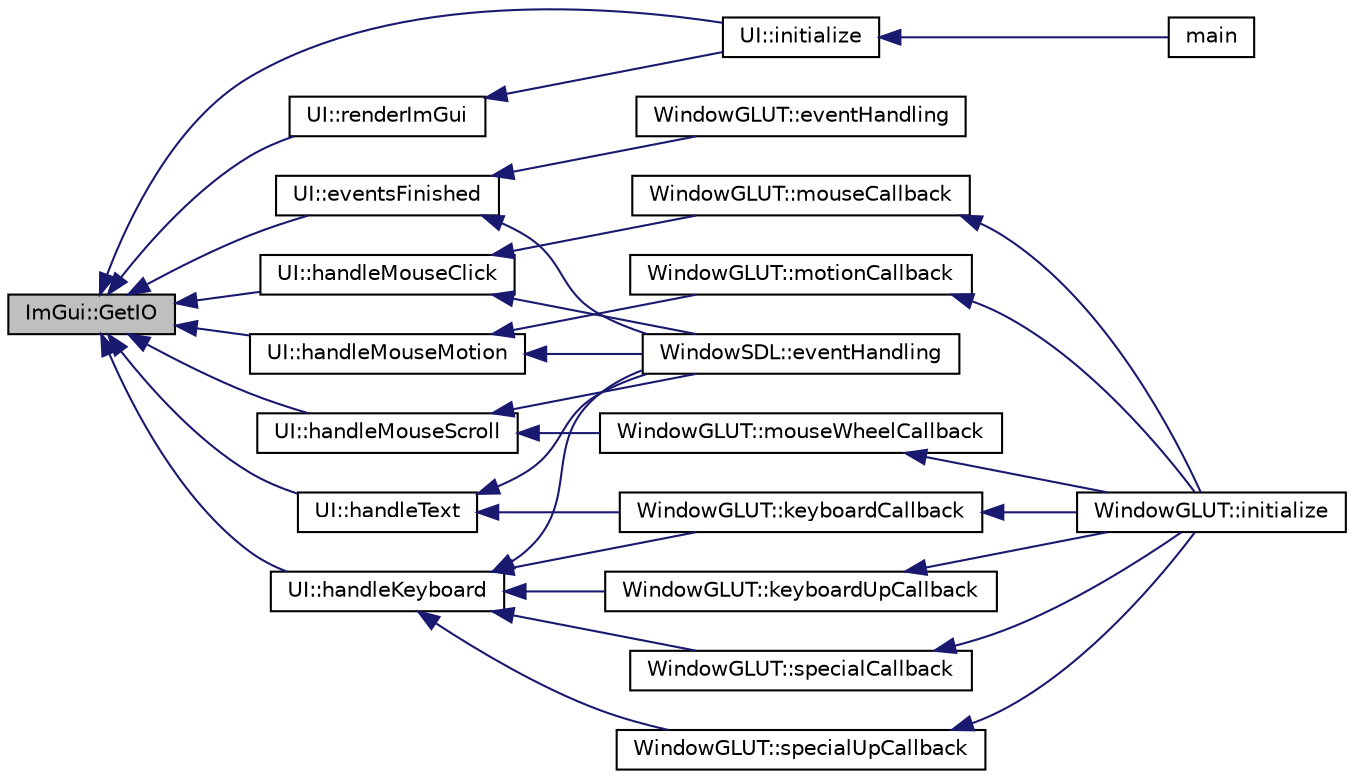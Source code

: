 digraph "ImGui::GetIO"
{
 // INTERACTIVE_SVG=YES
  edge [fontname="Helvetica",fontsize="10",labelfontname="Helvetica",labelfontsize="10"];
  node [fontname="Helvetica",fontsize="10",shape=record];
  rankdir="LR";
  Node1 [label="ImGui::GetIO",height=0.2,width=0.4,color="black", fillcolor="grey75", style="filled" fontcolor="black"];
  Node1 -> Node2 [dir="back",color="midnightblue",fontsize="10",style="solid",fontname="Helvetica"];
  Node2 [label="UI::initialize",height=0.2,width=0.4,color="black", fillcolor="white", style="filled",URL="$class_u_i.html#a26fe2104bfed9855474c9c2835fc7a2d"];
  Node2 -> Node3 [dir="back",color="midnightblue",fontsize="10",style="solid",fontname="Helvetica"];
  Node3 [label="main",height=0.2,width=0.4,color="black", fillcolor="white", style="filled",URL="$main_8cpp.html#a0ddf1224851353fc92bfbff6f499fa97"];
  Node1 -> Node4 [dir="back",color="midnightblue",fontsize="10",style="solid",fontname="Helvetica"];
  Node4 [label="UI::eventsFinished",height=0.2,width=0.4,color="black", fillcolor="white", style="filled",URL="$class_u_i.html#a2436dbc9c0678fd729b983b9475bc0f4"];
  Node4 -> Node5 [dir="back",color="midnightblue",fontsize="10",style="solid",fontname="Helvetica"];
  Node5 [label="WindowGLUT::eventHandling",height=0.2,width=0.4,color="black", fillcolor="white", style="filled",URL="$class_window_g_l_u_t.html#af16462cbccb831e8395012383b69b365"];
  Node4 -> Node6 [dir="back",color="midnightblue",fontsize="10",style="solid",fontname="Helvetica"];
  Node6 [label="WindowSDL::eventHandling",height=0.2,width=0.4,color="black", fillcolor="white", style="filled",URL="$class_window_s_d_l.html#a77e59286d958d1be56b9dc53108e58b0"];
  Node1 -> Node7 [dir="back",color="midnightblue",fontsize="10",style="solid",fontname="Helvetica"];
  Node7 [label="UI::handleKeyboard",height=0.2,width=0.4,color="black", fillcolor="white", style="filled",URL="$class_u_i.html#a92e02937262f28f8a76f41b39ff6cce4"];
  Node7 -> Node8 [dir="back",color="midnightblue",fontsize="10",style="solid",fontname="Helvetica"];
  Node8 [label="WindowGLUT::keyboardCallback",height=0.2,width=0.4,color="black", fillcolor="white", style="filled",URL="$class_window_g_l_u_t.html#abf1f978f4b71c0158d583bf6632856fa"];
  Node8 -> Node9 [dir="back",color="midnightblue",fontsize="10",style="solid",fontname="Helvetica"];
  Node9 [label="WindowGLUT::initialize",height=0.2,width=0.4,color="black", fillcolor="white", style="filled",URL="$class_window_g_l_u_t.html#a23e784b4d08d5aa9d35af5a627a0d1cb"];
  Node7 -> Node10 [dir="back",color="midnightblue",fontsize="10",style="solid",fontname="Helvetica"];
  Node10 [label="WindowGLUT::keyboardUpCallback",height=0.2,width=0.4,color="black", fillcolor="white", style="filled",URL="$class_window_g_l_u_t.html#af4b3851b0ee7b561f1874ad7b1334307"];
  Node10 -> Node9 [dir="back",color="midnightblue",fontsize="10",style="solid",fontname="Helvetica"];
  Node7 -> Node11 [dir="back",color="midnightblue",fontsize="10",style="solid",fontname="Helvetica"];
  Node11 [label="WindowGLUT::specialCallback",height=0.2,width=0.4,color="black", fillcolor="white", style="filled",URL="$class_window_g_l_u_t.html#ae156476254e0d08e2bd7291f374c7ada"];
  Node11 -> Node9 [dir="back",color="midnightblue",fontsize="10",style="solid",fontname="Helvetica"];
  Node7 -> Node12 [dir="back",color="midnightblue",fontsize="10",style="solid",fontname="Helvetica"];
  Node12 [label="WindowGLUT::specialUpCallback",height=0.2,width=0.4,color="black", fillcolor="white", style="filled",URL="$class_window_g_l_u_t.html#abe7f92d8ba63d874dbb0289ec33d09c8"];
  Node12 -> Node9 [dir="back",color="midnightblue",fontsize="10",style="solid",fontname="Helvetica"];
  Node7 -> Node6 [dir="back",color="midnightblue",fontsize="10",style="solid",fontname="Helvetica"];
  Node1 -> Node13 [dir="back",color="midnightblue",fontsize="10",style="solid",fontname="Helvetica"];
  Node13 [label="UI::handleText",height=0.2,width=0.4,color="black", fillcolor="white", style="filled",URL="$class_u_i.html#a053c05f8377c4e7ce74eb8e71f82de1b"];
  Node13 -> Node8 [dir="back",color="midnightblue",fontsize="10",style="solid",fontname="Helvetica"];
  Node13 -> Node6 [dir="back",color="midnightblue",fontsize="10",style="solid",fontname="Helvetica"];
  Node1 -> Node14 [dir="back",color="midnightblue",fontsize="10",style="solid",fontname="Helvetica"];
  Node14 [label="UI::handleMouseClick",height=0.2,width=0.4,color="black", fillcolor="white", style="filled",URL="$class_u_i.html#a71b6f707231e6c90f7325fdbf65cb395"];
  Node14 -> Node15 [dir="back",color="midnightblue",fontsize="10",style="solid",fontname="Helvetica"];
  Node15 [label="WindowGLUT::mouseCallback",height=0.2,width=0.4,color="black", fillcolor="white", style="filled",URL="$class_window_g_l_u_t.html#a596258f51d6c7a00136812c1393ec448"];
  Node15 -> Node9 [dir="back",color="midnightblue",fontsize="10",style="solid",fontname="Helvetica"];
  Node14 -> Node6 [dir="back",color="midnightblue",fontsize="10",style="solid",fontname="Helvetica"];
  Node1 -> Node16 [dir="back",color="midnightblue",fontsize="10",style="solid",fontname="Helvetica"];
  Node16 [label="UI::handleMouseMotion",height=0.2,width=0.4,color="black", fillcolor="white", style="filled",URL="$class_u_i.html#a187a9cde3ce746420e028d257f5701b2"];
  Node16 -> Node17 [dir="back",color="midnightblue",fontsize="10",style="solid",fontname="Helvetica"];
  Node17 [label="WindowGLUT::motionCallback",height=0.2,width=0.4,color="black", fillcolor="white", style="filled",URL="$class_window_g_l_u_t.html#a5873a3cefd9ec4859e85a3dfa8fbfcae"];
  Node17 -> Node9 [dir="back",color="midnightblue",fontsize="10",style="solid",fontname="Helvetica"];
  Node16 -> Node6 [dir="back",color="midnightblue",fontsize="10",style="solid",fontname="Helvetica"];
  Node1 -> Node18 [dir="back",color="midnightblue",fontsize="10",style="solid",fontname="Helvetica"];
  Node18 [label="UI::handleMouseScroll",height=0.2,width=0.4,color="black", fillcolor="white", style="filled",URL="$class_u_i.html#a550490a16a68cdb541282596c713fdf5"];
  Node18 -> Node19 [dir="back",color="midnightblue",fontsize="10",style="solid",fontname="Helvetica"];
  Node19 [label="WindowGLUT::mouseWheelCallback",height=0.2,width=0.4,color="black", fillcolor="white", style="filled",URL="$class_window_g_l_u_t.html#ad385b57ac2242a965119710accd29e52"];
  Node19 -> Node9 [dir="back",color="midnightblue",fontsize="10",style="solid",fontname="Helvetica"];
  Node18 -> Node6 [dir="back",color="midnightblue",fontsize="10",style="solid",fontname="Helvetica"];
  Node1 -> Node20 [dir="back",color="midnightblue",fontsize="10",style="solid",fontname="Helvetica"];
  Node20 [label="UI::renderImGui",height=0.2,width=0.4,color="black", fillcolor="white", style="filled",URL="$class_u_i.html#ac00fc9b3139e05972fe5b138a9454b92"];
  Node20 -> Node2 [dir="back",color="midnightblue",fontsize="10",style="solid",fontname="Helvetica"];
}
